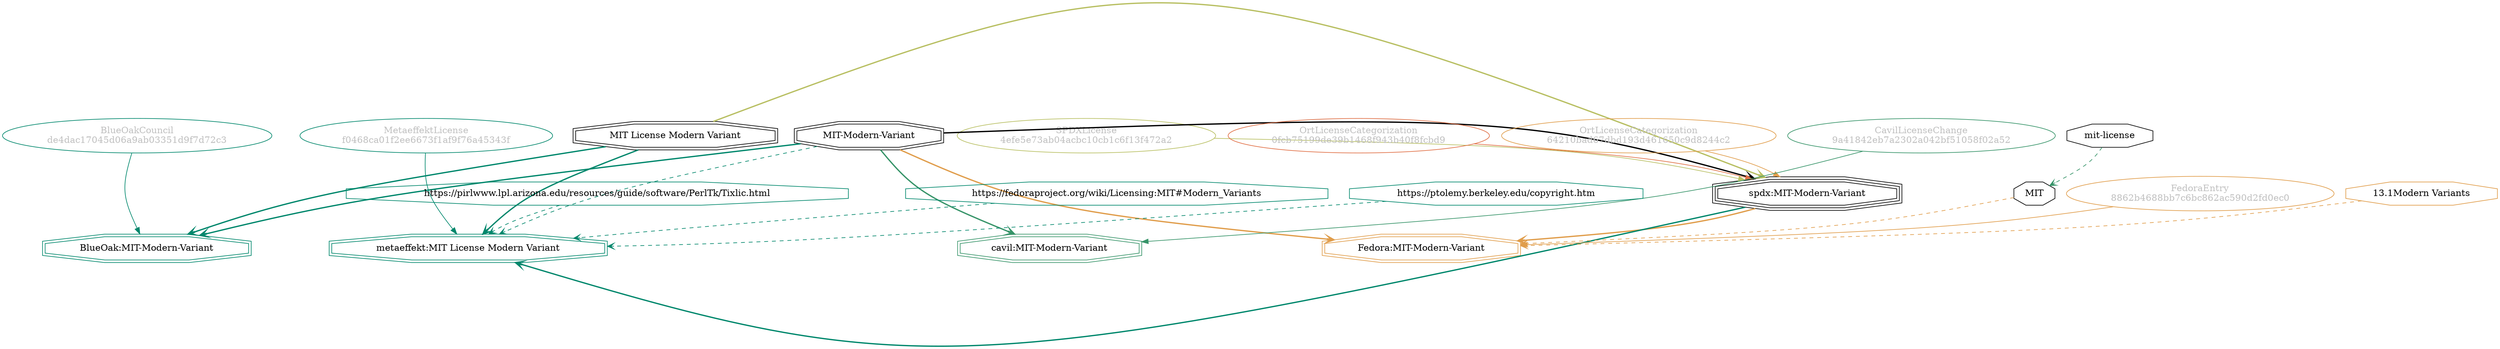 strict digraph {
    node [shape=box];
    graph [splines=curved];
    2758 [label="SPDXLicense\n4efe5e73ab04acbc10cb1c6f13f472a2"
         ,fontcolor=gray
         ,color="#b8bf62"
         ,fillcolor="beige;1"
         ,shape=ellipse];
    2759 [label="spdx:MIT-Modern-Variant"
         ,shape=tripleoctagon];
    2760 [label="MIT-Modern-Variant"
         ,shape=doubleoctagon];
    2761 [label="MIT License Modern Variant"
         ,shape=doubleoctagon];
    2816 [label=MIT,shape=octagon];
    8085 [label="FedoraEntry\n8862b4688bb7c6bc862ac590d2fd0ec0"
         ,fontcolor=gray
         ,color="#e09d4b"
         ,fillcolor="beige;1"
         ,shape=ellipse];
    8086 [label="Fedora:MIT-Modern-Variant"
         ,color="#e09d4b"
         ,shape=doubleoctagon];
    8087 [label="13.1Modern Variants"
         ,color="#e09d4b"
         ,shape=octagon];
    8685 [label="BlueOakCouncil\nde4dac17045d06a9ab03351d9f7d72c3"
         ,fontcolor=gray
         ,color="#00876c"
         ,fillcolor="beige;1"
         ,shape=ellipse];
    8686 [label="BlueOak:MIT-Modern-Variant"
         ,color="#00876c"
         ,shape=doubleoctagon];
    28327 [label="mit-license"
          ,shape=octagon];
    35058 [label="OrtLicenseCategorization\n0fcb75199de39b1468f943b40f8fcbd9"
          ,fontcolor=gray
          ,color="#e06f45"
          ,fillcolor="beige;1"
          ,shape=ellipse];
    36203 [label="OrtLicenseCategorization\n64210bad67dbd193d461650c9d8244c2"
          ,fontcolor=gray
          ,color="#e09d4b"
          ,fillcolor="beige;1"
          ,shape=ellipse];
    37172 [label="CavilLicenseChange\n9a41842eb7a2302a042bf51058f02a52"
          ,fontcolor=gray
          ,color="#379469"
          ,fillcolor="beige;1"
          ,shape=ellipse];
    37173 [label="cavil:MIT-Modern-Variant"
          ,color="#379469"
          ,shape=doubleoctagon];
    45453 [label="MetaeffektLicense\nf0468ca01f2ee6673f1af9f76a45343f"
          ,fontcolor=gray
          ,color="#00876c"
          ,fillcolor="beige;1"
          ,shape=ellipse];
    45454 [label="metaeffekt:MIT License Modern Variant"
          ,color="#00876c"
          ,shape=doubleoctagon];
    45455 [label="https://fedoraproject.org/wiki/Licensing:MIT#Modern_Variants"
          ,color="#00876c"
          ,shape=octagon];
    45457 [label="https://ptolemy.berkeley.edu/copyright.htm"
          ,color="#00876c"
          ,shape=octagon];
    45459 [label="https://pirlwww.lpl.arizona.edu/resources/guide/software/PerlTk/Tixlic.html"
          ,color="#00876c"
          ,shape=octagon];
    2758 -> 2759 [weight=0.5
                 ,color="#b8bf62"];
    2759 -> 8086 [style=bold
                 ,arrowhead=vee
                 ,weight=0.7
                 ,color="#e09d4b"];
    2759 -> 45454 [style=bold
                  ,arrowhead=vee
                  ,weight=0.7
                  ,color="#00876c"];
    2760 -> 2759 [style=bold
                 ,arrowhead=vee
                 ,weight=0.7];
    2760 -> 8086 [style=bold
                 ,arrowhead=vee
                 ,weight=0.7
                 ,color="#e09d4b"];
    2760 -> 8686 [style=bold
                 ,arrowhead=vee
                 ,weight=0.7
                 ,color="#00876c"];
    2760 -> 37173 [style=bold
                  ,arrowhead=vee
                  ,weight=0.7
                  ,color="#379469"];
    2760 -> 37173 [style=bold
                  ,arrowhead=vee
                  ,weight=0.7
                  ,color="#379469"];
    2760 -> 45454 [style=dashed
                  ,arrowhead=vee
                  ,weight=0.5
                  ,color="#00876c"];
    2761 -> 2759 [style=bold
                 ,arrowhead=vee
                 ,weight=0.7
                 ,color="#b8bf62"];
    2761 -> 8686 [style=bold
                 ,arrowhead=vee
                 ,weight=0.7
                 ,color="#00876c"];
    2761 -> 45454 [style=bold
                  ,arrowhead=vee
                  ,weight=0.7
                  ,color="#00876c"];
    2761 -> 45454 [style=bold
                  ,arrowhead=vee
                  ,weight=0.7
                  ,color="#00876c"];
    2816 -> 8086 [style=dashed
                 ,arrowhead=vee
                 ,weight=0.5
                 ,color="#e09d4b"];
    8085 -> 8086 [weight=0.5
                 ,color="#e09d4b"];
    8087 -> 8086 [style=dashed
                 ,arrowhead=vee
                 ,weight=0.5
                 ,color="#e09d4b"];
    8685 -> 8686 [weight=0.5
                 ,color="#00876c"];
    28327 -> 2816 [style=dashed
                  ,arrowhead=vee
                  ,weight=0.5
                  ,color="#379469"];
    35058 -> 2759 [weight=0.5
                  ,color="#e06f45"];
    36203 -> 2759 [weight=0.5
                  ,color="#e09d4b"];
    37172 -> 37173 [weight=0.5
                   ,color="#379469"];
    45453 -> 45454 [weight=0.5
                   ,color="#00876c"];
    45455 -> 45454 [style=dashed
                   ,arrowhead=vee
                   ,weight=0.5
                   ,color="#00876c"];
    45457 -> 45454 [style=dashed
                   ,arrowhead=vee
                   ,weight=0.5
                   ,color="#00876c"];
    45459 -> 45454 [style=dashed
                   ,arrowhead=vee
                   ,weight=0.5
                   ,color="#00876c"];
}
